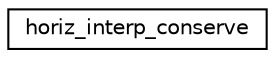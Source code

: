 digraph "Graphical Class Hierarchy"
{
 // INTERACTIVE_SVG=YES
 // LATEX_PDF_SIZE
  edge [fontname="Helvetica",fontsize="10",labelfontname="Helvetica",labelfontsize="10"];
  node [fontname="Helvetica",fontsize="10",shape=record];
  rankdir="LR";
  Node0 [label="horiz_interp_conserve",height=0.2,width=0.4,color="black", fillcolor="white", style="filled",URL="$interfacehoriz__interp__conserve__mod_1_1horiz__interp__conserve.html",tooltip=" "];
}

